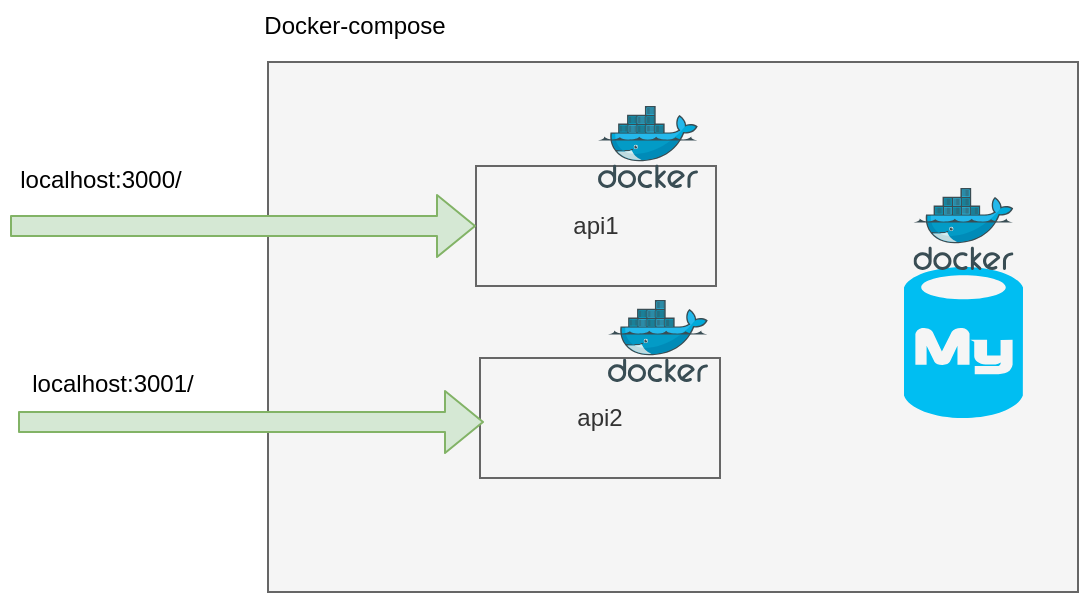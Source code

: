 <mxfile>
    <diagram id="a2oVzCObWjkEMNSTTDFk" name="Page-1">
        <mxGraphModel dx="496" dy="896" grid="0" gridSize="10" guides="1" tooltips="1" connect="1" arrows="1" fold="1" page="0" pageScale="1" pageWidth="827" pageHeight="1169" background="#ffffff" math="0" shadow="0">
            <root>
                <mxCell id="0"/>
                <mxCell id="1" parent="0"/>
                <mxCell id="7" value="" style="whiteSpace=wrap;html=1;fillColor=#f5f5f5;fontColor=#333333;strokeColor=#666666;" vertex="1" parent="1">
                    <mxGeometry x="164" y="28" width="405" height="265" as="geometry"/>
                </mxCell>
                <mxCell id="2" value="api1" style="whiteSpace=wrap;html=1;fillColor=#f5f5f5;fontColor=#333333;strokeColor=#666666;" parent="1" vertex="1">
                    <mxGeometry x="268" y="80" width="120" height="60" as="geometry"/>
                </mxCell>
                <mxCell id="3" value="api2" style="whiteSpace=wrap;html=1;fillColor=#f5f5f5;fontColor=#333333;strokeColor=#666666;" parent="1" vertex="1">
                    <mxGeometry x="270" y="176" width="120" height="60" as="geometry"/>
                </mxCell>
                <mxCell id="4" value="" style="aspect=fixed;html=1;points=[];align=center;image;fontSize=12;image=img/lib/mscae/Docker.svg;" parent="1" vertex="1">
                    <mxGeometry x="329" y="50" width="50" height="41" as="geometry"/>
                </mxCell>
                <mxCell id="5" value="" style="aspect=fixed;html=1;points=[];align=center;image;fontSize=12;image=img/lib/mscae/Docker.svg;" parent="1" vertex="1">
                    <mxGeometry x="334" y="147" width="50" height="41" as="geometry"/>
                </mxCell>
                <mxCell id="8" value="&lt;font color=&quot;#000000&quot;&gt;Docker-compose&lt;/font&gt;" style="text;html=1;align=center;verticalAlign=middle;resizable=0;points=[];autosize=1;" vertex="1" parent="1">
                    <mxGeometry x="152" y="-3" width="109" height="26" as="geometry"/>
                </mxCell>
                <mxCell id="9" value="" style="shape=flexArrow;endArrow=classic;html=1;entryX=0;entryY=0.5;entryDx=0;entryDy=0;fillColor=#d5e8d4;strokeColor=#82b366;" edge="1" parent="1" target="2">
                    <mxGeometry width="50" height="50" relative="1" as="geometry">
                        <mxPoint x="35" y="110" as="sourcePoint"/>
                        <mxPoint x="85" y="97" as="targetPoint"/>
                    </mxGeometry>
                </mxCell>
                <mxCell id="10" value="" style="shape=flexArrow;endArrow=classic;html=1;entryX=0;entryY=0.5;entryDx=0;entryDy=0;fillColor=#d5e8d4;strokeColor=#82b366;" edge="1" parent="1">
                    <mxGeometry width="50" height="50" relative="1" as="geometry">
                        <mxPoint x="39" y="208" as="sourcePoint"/>
                        <mxPoint x="272" y="208" as="targetPoint"/>
                    </mxGeometry>
                </mxCell>
                <mxCell id="11" value="&lt;font color=&quot;#000000&quot;&gt;localhost:3000/&lt;/font&gt;" style="text;html=1;align=center;verticalAlign=middle;resizable=0;points=[];autosize=1;strokeColor=none;fillColor=none;" vertex="1" parent="1">
                    <mxGeometry x="30" y="74" width="99" height="26" as="geometry"/>
                </mxCell>
                <mxCell id="12" value="&lt;font color=&quot;#000000&quot;&gt;localhost:3001/&lt;/font&gt;" style="text;html=1;align=center;verticalAlign=middle;resizable=0;points=[];autosize=1;strokeColor=none;fillColor=none;" vertex="1" parent="1">
                    <mxGeometry x="36" y="176" width="99" height="26" as="geometry"/>
                </mxCell>
                <mxCell id="13" value="" style="verticalLabelPosition=bottom;html=1;verticalAlign=top;align=center;strokeColor=none;fillColor=#00BEF2;shape=mxgraph.azure.mysql_database;fontColor=#000000;" vertex="1" parent="1">
                    <mxGeometry x="482" y="130.5" width="59.5" height="75.5" as="geometry"/>
                </mxCell>
                <mxCell id="14" value="" style="aspect=fixed;html=1;points=[];align=center;image;fontSize=12;image=img/lib/mscae/Docker.svg;" vertex="1" parent="1">
                    <mxGeometry x="486.75" y="91" width="50" height="41" as="geometry"/>
                </mxCell>
            </root>
        </mxGraphModel>
    </diagram>
</mxfile>